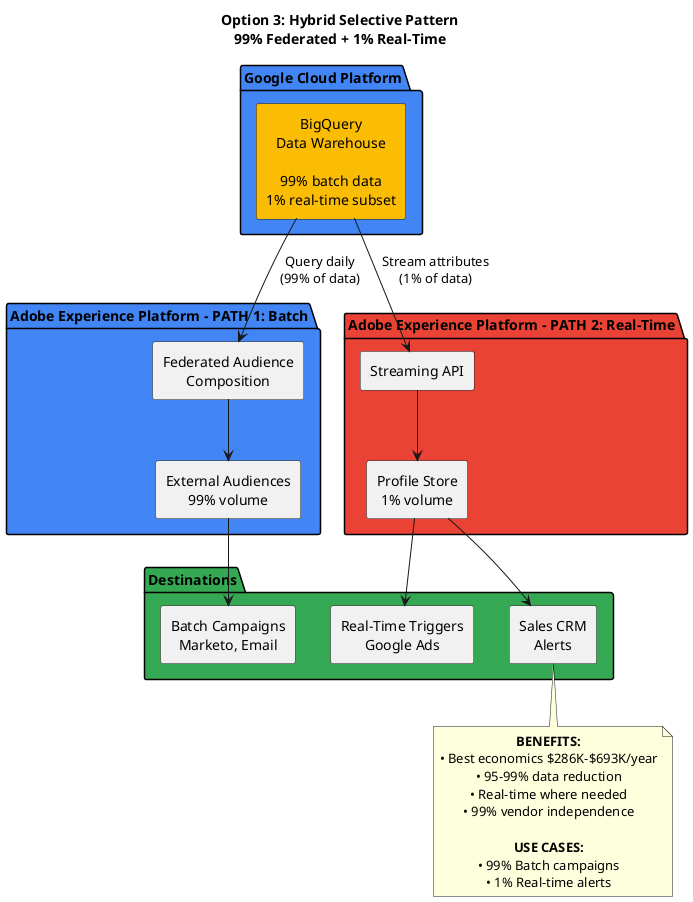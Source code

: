 @startuml
skinparam defaultTextAlignment center
skinparam componentStyle rectangle

title Option 3: Hybrid Selective Pattern\n99% Federated + 1% Real-Time

package "Google Cloud Platform" #4285F4 {
  [BigQuery\nData Warehouse\n\n99% batch data\n1% real-time subset] as BQ #FBBC04
}

package "Adobe Experience Platform - PATH 1: Batch" #4285F4 {
  [Federated Audience\nComposition] as FAC1
  [External Audiences\n99% volume] as EA1
}

package "Adobe Experience Platform - PATH 2: Real-Time" #EA4335 {
  [Streaming API] as API2
  [Profile Store\n1% volume] as PROF2
}

package "Destinations" #34A853 {
  [Batch Campaigns\nMarketo, Email] as BATCH
  [Real-Time Triggers\nGoogle Ads] as RT
  [Sales CRM\nAlerts] as CRM
}

BQ --> FAC1 : Query daily\n(99% of data)
FAC1 --> EA1
EA1 --> BATCH

BQ --> API2 : Stream attributes\n(1% of data)
API2 --> PROF2
PROF2 --> RT
PROF2 --> CRM

note bottom
**BENEFITS:**
• Best economics $286K-$693K/year
• 95-99% data reduction
• Real-time where needed
• 99% vendor independence

**USE CASES:**
• 99% Batch campaigns
• 1% Real-time alerts
end note

@enduml
